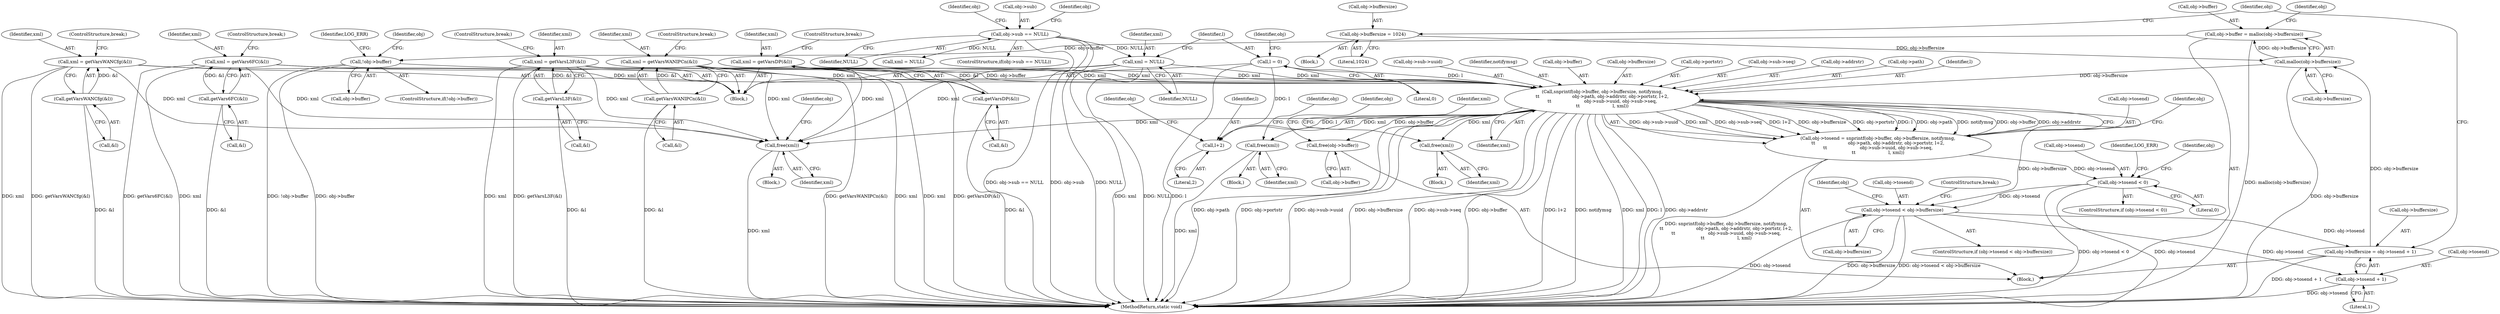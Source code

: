 digraph "0_miniupnp_bec6ccec63cadc95655721bc0e1dd49dac759d94@API" {
"1000180" [label="(Call,obj->buffer = malloc(obj->buffersize))"];
"1000184" [label="(Call,malloc(obj->buffersize))"];
"1000282" [label="(Call,obj->buffersize = obj->tosend + 1)"];
"1000269" [label="(Call,obj->tosend < obj->buffersize)"];
"1000246" [label="(Call,obj->tosend < 0)"];
"1000209" [label="(Call,obj->tosend = snprintf(obj->buffer, obj->buffersize, notifymsg,\n\t\t                       obj->path, obj->addrstr, obj->portstr, l+2,\n\t\t                       obj->sub->uuid, obj->sub->seq,\n\t\t                       l, xml))"];
"1000213" [label="(Call,snprintf(obj->buffer, obj->buffersize, notifymsg,\n\t\t                       obj->path, obj->addrstr, obj->portstr, l+2,\n\t\t                       obj->sub->uuid, obj->sub->seq,\n\t\t                       l, xml))"];
"1000189" [label="(Call,!obj->buffer)"];
"1000180" [label="(Call,obj->buffer = malloc(obj->buffersize))"];
"1000170" [label="(Call,l = 0)"];
"1000167" [label="(Call,xml = NULL)"];
"1000112" [label="(Call,obj->sub == NULL)"];
"1000139" [label="(Call,xml = getVarsWANIPCn(&l))"];
"1000141" [label="(Call,getVarsWANIPCn(&l))"];
"1000132" [label="(Call,xml = getVarsWANCfg(&l))"];
"1000134" [label="(Call,getVarsWANCfg(&l))"];
"1000153" [label="(Call,xml = getVars6FC(&l))"];
"1000155" [label="(Call,getVars6FC(&l))"];
"1000146" [label="(Call,xml = getVarsL3F(&l))"];
"1000148" [label="(Call,getVarsL3F(&l))"];
"1000160" [label="(Call,xml = getVarsDP(&l))"];
"1000162" [label="(Call,getVarsDP(&l))"];
"1000173" [label="(Call,obj->buffersize = 1024)"];
"1000201" [label="(Call,free(xml))"];
"1000286" [label="(Call,obj->tosend + 1)"];
"1000230" [label="(Call,l+2)"];
"1000259" [label="(Call,free(xml))"];
"1000278" [label="(Call,free(obj->buffer))"];
"1000294" [label="(Call,free(xml))"];
"1000175" [label="(Identifier,obj)"];
"1000180" [label="(Call,obj->buffer = malloc(obj->buffersize))"];
"1000141" [label="(Call,getVarsWANIPCn(&l))"];
"1000161" [label="(Identifier,xml)"];
"1000295" [label="(Identifier,xml)"];
"1000169" [label="(Identifier,NULL)"];
"1000191" [label="(Identifier,obj)"];
"1000210" [label="(Call,obj->tosend)"];
"1000133" [label="(Identifier,xml)"];
"1000233" [label="(Call,obj->sub->uuid)"];
"1000247" [label="(Call,obj->tosend)"];
"1000177" [label="(Literal,1024)"];
"1000246" [label="(Call,obj->tosend < 0)"];
"1000140" [label="(Identifier,xml)"];
"1000235" [label="(Identifier,obj)"];
"1000120" [label="(Identifier,obj)"];
"1000253" [label="(Identifier,LOG_ERR)"];
"1000134" [label="(Call,getVarsWANCfg(&l))"];
"1000190" [label="(Call,obj->buffer)"];
"1000213" [label="(Call,snprintf(obj->buffer, obj->buffersize, notifymsg,\n\t\t                       obj->path, obj->addrstr, obj->portstr, l+2,\n\t\t                       obj->sub->uuid, obj->sub->seq,\n\t\t                       l, xml))"];
"1000112" [label="(Call,obj->sub == NULL)"];
"1000107" [label="(Block,)"];
"1000273" [label="(Call,obj->buffersize)"];
"1000269" [label="(Call,obj->tosend < obj->buffersize)"];
"1000209" [label="(Call,obj->tosend = snprintf(obj->buffer, obj->buffersize, notifymsg,\n\t\t                       obj->path, obj->addrstr, obj->portstr, l+2,\n\t\t                       obj->sub->uuid, obj->sub->seq,\n\t\t                       l, xml))"];
"1000220" [label="(Identifier,notifymsg)"];
"1000277" [label="(ControlStructure,break;)"];
"1000279" [label="(Call,obj->buffer)"];
"1000127" [label="(Identifier,obj)"];
"1000294" [label="(Call,free(xml))"];
"1000214" [label="(Call,obj->buffer)"];
"1000151" [label="(ControlStructure,break;)"];
"1000296" [label="(Call,xml = NULL)"];
"1000155" [label="(Call,getVars6FC(&l))"];
"1000162" [label="(Call,getVarsDP(&l))"];
"1000181" [label="(Call,obj->buffer)"];
"1000270" [label="(Call,obj->tosend)"];
"1000217" [label="(Call,obj->buffersize)"];
"1000280" [label="(Identifier,obj)"];
"1000258" [label="(Block,)"];
"1000111" [label="(ControlStructure,if(obj->sub == NULL))"];
"1000135" [label="(Call,&l)"];
"1000165" [label="(ControlStructure,break;)"];
"1000284" [label="(Identifier,obj)"];
"1000156" [label="(Call,&l)"];
"1000304" [label="(MethodReturn,static void)"];
"1000167" [label="(Call,xml = NULL)"];
"1000250" [label="(Literal,0)"];
"1000232" [label="(Literal,2)"];
"1000283" [label="(Call,obj->buffersize)"];
"1000168" [label="(Identifier,xml)"];
"1000148" [label="(Call,getVarsL3F(&l))"];
"1000227" [label="(Call,obj->portstr)"];
"1000172" [label="(Literal,0)"];
"1000154" [label="(Identifier,xml)"];
"1000230" [label="(Call,l+2)"];
"1000142" [label="(Call,&l)"];
"1000116" [label="(Identifier,NULL)"];
"1000263" [label="(Identifier,obj)"];
"1000231" [label="(Identifier,l)"];
"1000244" [label="(Identifier,xml)"];
"1000144" [label="(ControlStructure,break;)"];
"1000282" [label="(Call,obj->buffersize = obj->tosend + 1)"];
"1000130" [label="(Block,)"];
"1000248" [label="(Identifier,obj)"];
"1000260" [label="(Identifier,xml)"];
"1000271" [label="(Identifier,obj)"];
"1000245" [label="(ControlStructure,if (obj->tosend < 0))"];
"1000287" [label="(Call,obj->tosend)"];
"1000185" [label="(Call,obj->buffersize)"];
"1000182" [label="(Identifier,obj)"];
"1000189" [label="(Call,!obj->buffer)"];
"1000173" [label="(Call,obj->buffersize = 1024)"];
"1000147" [label="(Identifier,xml)"];
"1000195" [label="(Identifier,LOG_ERR)"];
"1000238" [label="(Call,obj->sub->seq)"];
"1000113" [label="(Call,obj->sub)"];
"1000158" [label="(ControlStructure,break;)"];
"1000293" [label="(Block,)"];
"1000202" [label="(Identifier,xml)"];
"1000224" [label="(Call,obj->addrstr)"];
"1000201" [label="(Call,free(xml))"];
"1000211" [label="(Identifier,obj)"];
"1000132" [label="(Call,xml = getVarsWANCfg(&l))"];
"1000205" [label="(Identifier,obj)"];
"1000184" [label="(Call,malloc(obj->buffersize))"];
"1000160" [label="(Call,xml = getVarsDP(&l))"];
"1000139" [label="(Call,xml = getVarsWANIPCn(&l))"];
"1000153" [label="(Call,xml = getVars6FC(&l))"];
"1000278" [label="(Call,free(obj->buffer))"];
"1000221" [label="(Call,obj->path)"];
"1000174" [label="(Call,obj->buffersize)"];
"1000243" [label="(Identifier,l)"];
"1000171" [label="(Identifier,l)"];
"1000137" [label="(ControlStructure,break;)"];
"1000200" [label="(Block,)"];
"1000179" [label="(Block,)"];
"1000297" [label="(Identifier,xml)"];
"1000170" [label="(Call,l = 0)"];
"1000149" [label="(Call,&l)"];
"1000286" [label="(Call,obj->tosend + 1)"];
"1000290" [label="(Literal,1)"];
"1000259" [label="(Call,free(xml))"];
"1000146" [label="(Call,xml = getVarsL3F(&l))"];
"1000188" [label="(ControlStructure,if(!obj->buffer))"];
"1000268" [label="(ControlStructure,if (obj->tosend < obj->buffersize))"];
"1000163" [label="(Call,&l)"];
"1000180" -> "1000179"  [label="AST: "];
"1000180" -> "1000184"  [label="CFG: "];
"1000181" -> "1000180"  [label="AST: "];
"1000184" -> "1000180"  [label="AST: "];
"1000191" -> "1000180"  [label="CFG: "];
"1000180" -> "1000304"  [label="DDG: malloc(obj->buffersize)"];
"1000184" -> "1000180"  [label="DDG: obj->buffersize"];
"1000180" -> "1000189"  [label="DDG: obj->buffer"];
"1000184" -> "1000185"  [label="CFG: "];
"1000185" -> "1000184"  [label="AST: "];
"1000184" -> "1000304"  [label="DDG: obj->buffersize"];
"1000282" -> "1000184"  [label="DDG: obj->buffersize"];
"1000173" -> "1000184"  [label="DDG: obj->buffersize"];
"1000184" -> "1000213"  [label="DDG: obj->buffersize"];
"1000282" -> "1000179"  [label="AST: "];
"1000282" -> "1000286"  [label="CFG: "];
"1000283" -> "1000282"  [label="AST: "];
"1000286" -> "1000282"  [label="AST: "];
"1000182" -> "1000282"  [label="CFG: "];
"1000282" -> "1000304"  [label="DDG: obj->tosend + 1"];
"1000269" -> "1000282"  [label="DDG: obj->tosend"];
"1000269" -> "1000268"  [label="AST: "];
"1000269" -> "1000273"  [label="CFG: "];
"1000270" -> "1000269"  [label="AST: "];
"1000273" -> "1000269"  [label="AST: "];
"1000277" -> "1000269"  [label="CFG: "];
"1000280" -> "1000269"  [label="CFG: "];
"1000269" -> "1000304"  [label="DDG: obj->buffersize"];
"1000269" -> "1000304"  [label="DDG: obj->tosend < obj->buffersize"];
"1000269" -> "1000304"  [label="DDG: obj->tosend"];
"1000246" -> "1000269"  [label="DDG: obj->tosend"];
"1000213" -> "1000269"  [label="DDG: obj->buffersize"];
"1000269" -> "1000286"  [label="DDG: obj->tosend"];
"1000246" -> "1000245"  [label="AST: "];
"1000246" -> "1000250"  [label="CFG: "];
"1000247" -> "1000246"  [label="AST: "];
"1000250" -> "1000246"  [label="AST: "];
"1000253" -> "1000246"  [label="CFG: "];
"1000271" -> "1000246"  [label="CFG: "];
"1000246" -> "1000304"  [label="DDG: obj->tosend < 0"];
"1000246" -> "1000304"  [label="DDG: obj->tosend"];
"1000209" -> "1000246"  [label="DDG: obj->tosend"];
"1000209" -> "1000179"  [label="AST: "];
"1000209" -> "1000213"  [label="CFG: "];
"1000210" -> "1000209"  [label="AST: "];
"1000213" -> "1000209"  [label="AST: "];
"1000248" -> "1000209"  [label="CFG: "];
"1000209" -> "1000304"  [label="DDG: snprintf(obj->buffer, obj->buffersize, notifymsg,\n\t\t                       obj->path, obj->addrstr, obj->portstr, l+2,\n\t\t                       obj->sub->uuid, obj->sub->seq,\n\t\t                       l, xml)"];
"1000213" -> "1000209"  [label="DDG: obj->sub->uuid"];
"1000213" -> "1000209"  [label="DDG: xml"];
"1000213" -> "1000209"  [label="DDG: obj->sub->seq"];
"1000213" -> "1000209"  [label="DDG: l+2"];
"1000213" -> "1000209"  [label="DDG: obj->buffersize"];
"1000213" -> "1000209"  [label="DDG: obj->portstr"];
"1000213" -> "1000209"  [label="DDG: l"];
"1000213" -> "1000209"  [label="DDG: obj->path"];
"1000213" -> "1000209"  [label="DDG: notifymsg"];
"1000213" -> "1000209"  [label="DDG: obj->buffer"];
"1000213" -> "1000209"  [label="DDG: obj->addrstr"];
"1000213" -> "1000244"  [label="CFG: "];
"1000214" -> "1000213"  [label="AST: "];
"1000217" -> "1000213"  [label="AST: "];
"1000220" -> "1000213"  [label="AST: "];
"1000221" -> "1000213"  [label="AST: "];
"1000224" -> "1000213"  [label="AST: "];
"1000227" -> "1000213"  [label="AST: "];
"1000230" -> "1000213"  [label="AST: "];
"1000233" -> "1000213"  [label="AST: "];
"1000238" -> "1000213"  [label="AST: "];
"1000243" -> "1000213"  [label="AST: "];
"1000244" -> "1000213"  [label="AST: "];
"1000213" -> "1000304"  [label="DDG: obj->path"];
"1000213" -> "1000304"  [label="DDG: obj->portstr"];
"1000213" -> "1000304"  [label="DDG: obj->sub->uuid"];
"1000213" -> "1000304"  [label="DDG: obj->buffersize"];
"1000213" -> "1000304"  [label="DDG: obj->sub->seq"];
"1000213" -> "1000304"  [label="DDG: obj->buffer"];
"1000213" -> "1000304"  [label="DDG: l+2"];
"1000213" -> "1000304"  [label="DDG: notifymsg"];
"1000213" -> "1000304"  [label="DDG: xml"];
"1000213" -> "1000304"  [label="DDG: l"];
"1000213" -> "1000304"  [label="DDG: obj->addrstr"];
"1000213" -> "1000201"  [label="DDG: xml"];
"1000189" -> "1000213"  [label="DDG: obj->buffer"];
"1000170" -> "1000213"  [label="DDG: l"];
"1000213" -> "1000230"  [label="DDG: l"];
"1000167" -> "1000213"  [label="DDG: xml"];
"1000139" -> "1000213"  [label="DDG: xml"];
"1000132" -> "1000213"  [label="DDG: xml"];
"1000153" -> "1000213"  [label="DDG: xml"];
"1000146" -> "1000213"  [label="DDG: xml"];
"1000160" -> "1000213"  [label="DDG: xml"];
"1000213" -> "1000259"  [label="DDG: xml"];
"1000213" -> "1000278"  [label="DDG: obj->buffer"];
"1000213" -> "1000294"  [label="DDG: xml"];
"1000189" -> "1000188"  [label="AST: "];
"1000189" -> "1000190"  [label="CFG: "];
"1000190" -> "1000189"  [label="AST: "];
"1000195" -> "1000189"  [label="CFG: "];
"1000211" -> "1000189"  [label="CFG: "];
"1000189" -> "1000304"  [label="DDG: obj->buffer"];
"1000189" -> "1000304"  [label="DDG: !obj->buffer"];
"1000170" -> "1000130"  [label="AST: "];
"1000170" -> "1000172"  [label="CFG: "];
"1000171" -> "1000170"  [label="AST: "];
"1000172" -> "1000170"  [label="AST: "];
"1000175" -> "1000170"  [label="CFG: "];
"1000170" -> "1000304"  [label="DDG: l"];
"1000170" -> "1000230"  [label="DDG: l"];
"1000167" -> "1000130"  [label="AST: "];
"1000167" -> "1000169"  [label="CFG: "];
"1000168" -> "1000167"  [label="AST: "];
"1000169" -> "1000167"  [label="AST: "];
"1000171" -> "1000167"  [label="CFG: "];
"1000167" -> "1000304"  [label="DDG: xml"];
"1000167" -> "1000304"  [label="DDG: NULL"];
"1000112" -> "1000167"  [label="DDG: NULL"];
"1000167" -> "1000201"  [label="DDG: xml"];
"1000112" -> "1000111"  [label="AST: "];
"1000112" -> "1000116"  [label="CFG: "];
"1000113" -> "1000112"  [label="AST: "];
"1000116" -> "1000112"  [label="AST: "];
"1000120" -> "1000112"  [label="CFG: "];
"1000127" -> "1000112"  [label="CFG: "];
"1000112" -> "1000304"  [label="DDG: obj->sub == NULL"];
"1000112" -> "1000304"  [label="DDG: obj->sub"];
"1000112" -> "1000304"  [label="DDG: NULL"];
"1000112" -> "1000296"  [label="DDG: NULL"];
"1000139" -> "1000130"  [label="AST: "];
"1000139" -> "1000141"  [label="CFG: "];
"1000140" -> "1000139"  [label="AST: "];
"1000141" -> "1000139"  [label="AST: "];
"1000144" -> "1000139"  [label="CFG: "];
"1000139" -> "1000304"  [label="DDG: getVarsWANIPCn(&l)"];
"1000139" -> "1000304"  [label="DDG: xml"];
"1000141" -> "1000139"  [label="DDG: &l"];
"1000139" -> "1000201"  [label="DDG: xml"];
"1000141" -> "1000142"  [label="CFG: "];
"1000142" -> "1000141"  [label="AST: "];
"1000141" -> "1000304"  [label="DDG: &l"];
"1000132" -> "1000130"  [label="AST: "];
"1000132" -> "1000134"  [label="CFG: "];
"1000133" -> "1000132"  [label="AST: "];
"1000134" -> "1000132"  [label="AST: "];
"1000137" -> "1000132"  [label="CFG: "];
"1000132" -> "1000304"  [label="DDG: getVarsWANCfg(&l)"];
"1000132" -> "1000304"  [label="DDG: xml"];
"1000134" -> "1000132"  [label="DDG: &l"];
"1000132" -> "1000201"  [label="DDG: xml"];
"1000134" -> "1000135"  [label="CFG: "];
"1000135" -> "1000134"  [label="AST: "];
"1000134" -> "1000304"  [label="DDG: &l"];
"1000153" -> "1000130"  [label="AST: "];
"1000153" -> "1000155"  [label="CFG: "];
"1000154" -> "1000153"  [label="AST: "];
"1000155" -> "1000153"  [label="AST: "];
"1000158" -> "1000153"  [label="CFG: "];
"1000153" -> "1000304"  [label="DDG: getVars6FC(&l)"];
"1000153" -> "1000304"  [label="DDG: xml"];
"1000155" -> "1000153"  [label="DDG: &l"];
"1000153" -> "1000201"  [label="DDG: xml"];
"1000155" -> "1000156"  [label="CFG: "];
"1000156" -> "1000155"  [label="AST: "];
"1000155" -> "1000304"  [label="DDG: &l"];
"1000146" -> "1000130"  [label="AST: "];
"1000146" -> "1000148"  [label="CFG: "];
"1000147" -> "1000146"  [label="AST: "];
"1000148" -> "1000146"  [label="AST: "];
"1000151" -> "1000146"  [label="CFG: "];
"1000146" -> "1000304"  [label="DDG: getVarsL3F(&l)"];
"1000146" -> "1000304"  [label="DDG: xml"];
"1000148" -> "1000146"  [label="DDG: &l"];
"1000146" -> "1000201"  [label="DDG: xml"];
"1000148" -> "1000149"  [label="CFG: "];
"1000149" -> "1000148"  [label="AST: "];
"1000148" -> "1000304"  [label="DDG: &l"];
"1000160" -> "1000130"  [label="AST: "];
"1000160" -> "1000162"  [label="CFG: "];
"1000161" -> "1000160"  [label="AST: "];
"1000162" -> "1000160"  [label="AST: "];
"1000165" -> "1000160"  [label="CFG: "];
"1000160" -> "1000304"  [label="DDG: getVarsDP(&l)"];
"1000160" -> "1000304"  [label="DDG: xml"];
"1000162" -> "1000160"  [label="DDG: &l"];
"1000160" -> "1000201"  [label="DDG: xml"];
"1000162" -> "1000163"  [label="CFG: "];
"1000163" -> "1000162"  [label="AST: "];
"1000162" -> "1000304"  [label="DDG: &l"];
"1000173" -> "1000107"  [label="AST: "];
"1000173" -> "1000177"  [label="CFG: "];
"1000174" -> "1000173"  [label="AST: "];
"1000177" -> "1000173"  [label="AST: "];
"1000182" -> "1000173"  [label="CFG: "];
"1000201" -> "1000200"  [label="AST: "];
"1000201" -> "1000202"  [label="CFG: "];
"1000202" -> "1000201"  [label="AST: "];
"1000205" -> "1000201"  [label="CFG: "];
"1000201" -> "1000304"  [label="DDG: xml"];
"1000286" -> "1000290"  [label="CFG: "];
"1000287" -> "1000286"  [label="AST: "];
"1000290" -> "1000286"  [label="AST: "];
"1000286" -> "1000304"  [label="DDG: obj->tosend"];
"1000230" -> "1000232"  [label="CFG: "];
"1000231" -> "1000230"  [label="AST: "];
"1000232" -> "1000230"  [label="AST: "];
"1000235" -> "1000230"  [label="CFG: "];
"1000259" -> "1000258"  [label="AST: "];
"1000259" -> "1000260"  [label="CFG: "];
"1000260" -> "1000259"  [label="AST: "];
"1000263" -> "1000259"  [label="CFG: "];
"1000259" -> "1000304"  [label="DDG: xml"];
"1000278" -> "1000179"  [label="AST: "];
"1000278" -> "1000279"  [label="CFG: "];
"1000279" -> "1000278"  [label="AST: "];
"1000284" -> "1000278"  [label="CFG: "];
"1000294" -> "1000293"  [label="AST: "];
"1000294" -> "1000295"  [label="CFG: "];
"1000295" -> "1000294"  [label="AST: "];
"1000297" -> "1000294"  [label="CFG: "];
}
